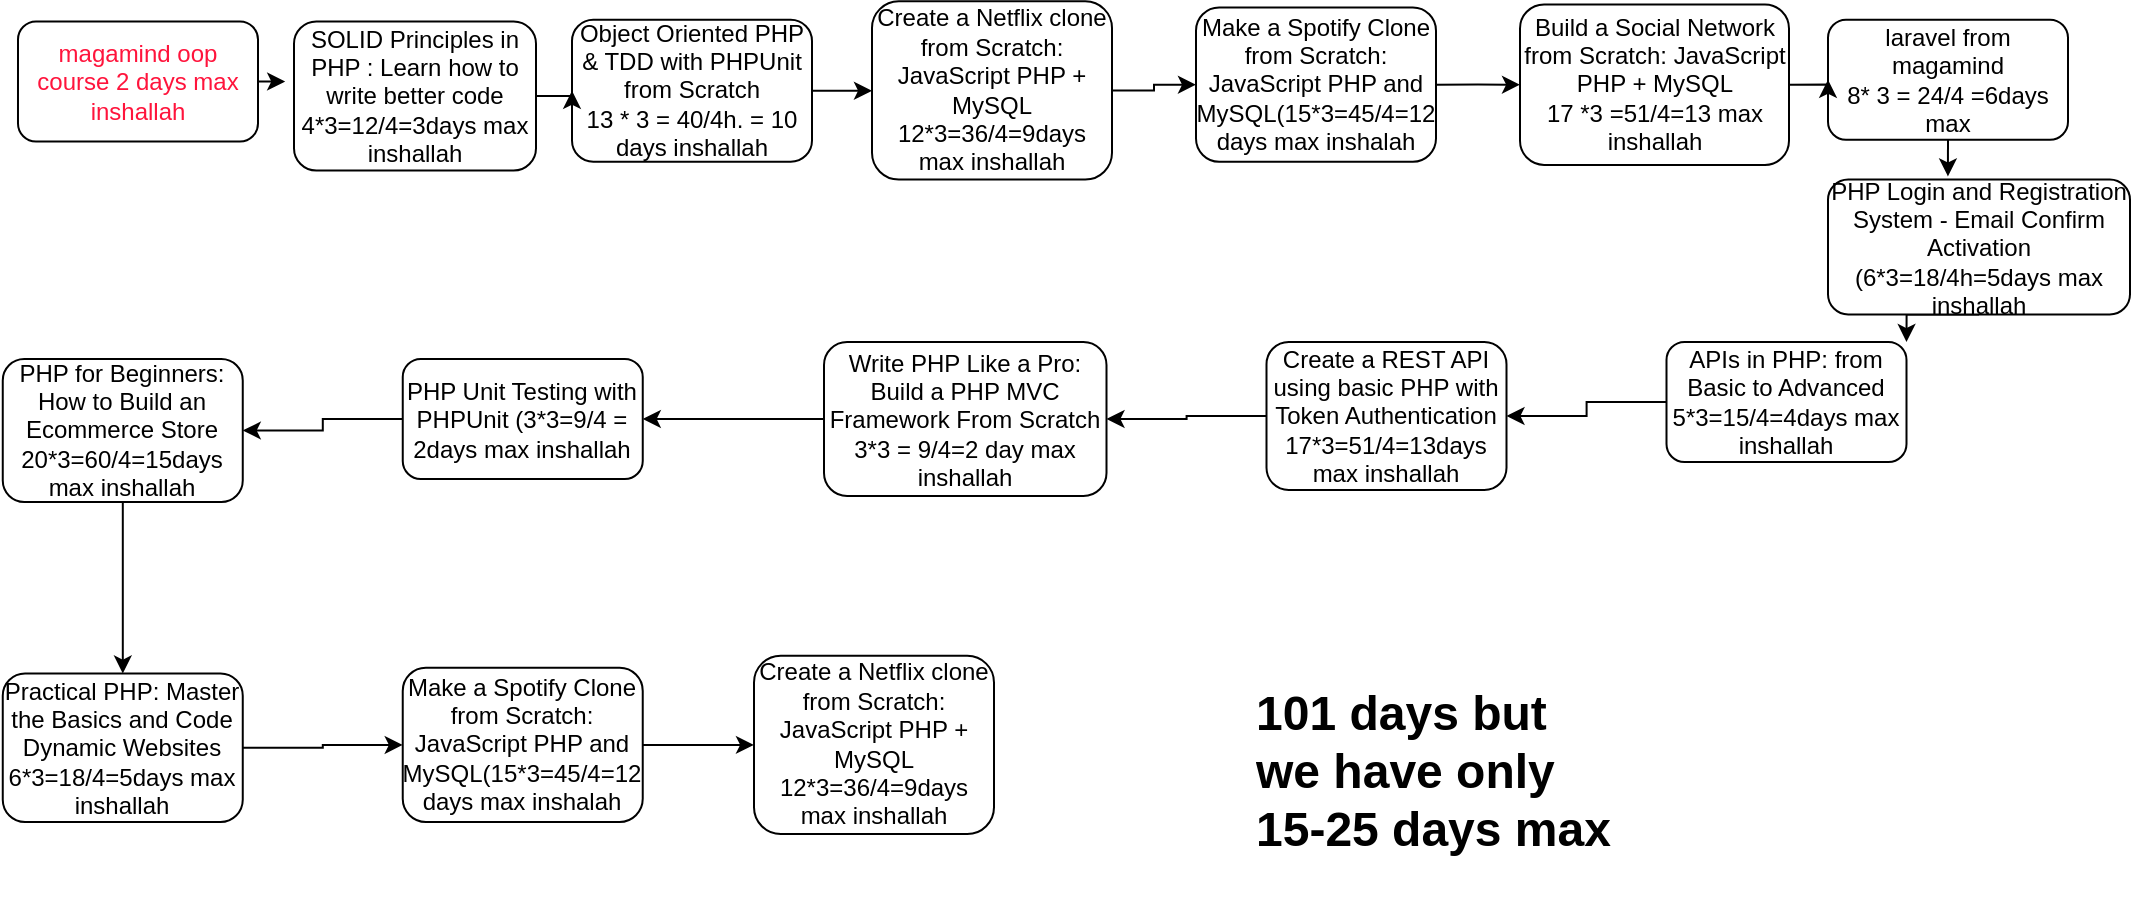 <mxfile version="21.6.8" type="github" pages="3">
  <diagram id="oBR-Y0KeGlTUts13VEQX" name="pure php(8/15- 15/9)">
    <mxGraphModel dx="1900" dy="542" grid="0" gridSize="10" guides="1" tooltips="1" connect="1" arrows="1" fold="1" page="1" pageScale="1" pageWidth="850" pageHeight="1100" math="0" shadow="0">
      <root>
        <mxCell id="0" />
        <mxCell id="1" parent="0" />
        <mxCell id="8INjT8c2r2kHLdmRfFzu-48" style="edgeStyle=orthogonalEdgeStyle;rounded=0;orthogonalLoop=1;jettySize=auto;html=1;exitX=1;exitY=0.5;exitDx=0;exitDy=0;entryX=0;entryY=0.5;entryDx=0;entryDy=0;" edge="1" parent="1" source="8INjT8c2r2kHLdmRfFzu-1" target="8INjT8c2r2kHLdmRfFzu-44">
          <mxGeometry relative="1" as="geometry" />
        </mxCell>
        <mxCell id="8INjT8c2r2kHLdmRfFzu-1" value="&lt;div&gt;Object Oriented PHP &amp;amp; TDD with PHPUnit from Scratch&lt;/div&gt;&lt;div&gt;13 * 3 = 40/4h. = 10 days inshallah&lt;/div&gt;" style="rounded=1;whiteSpace=wrap;html=1;" vertex="1" parent="1">
          <mxGeometry x="249" y="174.88" width="120" height="71" as="geometry" />
        </mxCell>
        <mxCell id="8INjT8c2r2kHLdmRfFzu-38" style="edgeStyle=orthogonalEdgeStyle;rounded=0;orthogonalLoop=1;jettySize=auto;html=1;exitX=1;exitY=0.5;exitDx=0;exitDy=0;entryX=-0.036;entryY=0.406;entryDx=0;entryDy=0;entryPerimeter=0;" edge="1" parent="1" source="8INjT8c2r2kHLdmRfFzu-4" target="8INjT8c2r2kHLdmRfFzu-32">
          <mxGeometry relative="1" as="geometry" />
        </mxCell>
        <mxCell id="8INjT8c2r2kHLdmRfFzu-4" value="&lt;font color=&quot;#ff143c&quot;&gt;magamind oop course 2 days max inshallah&lt;/font&gt;" style="whiteSpace=wrap;html=1;rounded=1;" vertex="1" parent="1">
          <mxGeometry x="-28" y="175.75" width="120" height="60" as="geometry" />
        </mxCell>
        <mxCell id="8INjT8c2r2kHLdmRfFzu-53" style="edgeStyle=orthogonalEdgeStyle;rounded=0;orthogonalLoop=1;jettySize=auto;html=1;exitX=0.5;exitY=1;exitDx=0;exitDy=0;entryX=0.397;entryY=-0.023;entryDx=0;entryDy=0;entryPerimeter=0;" edge="1" parent="1" source="8INjT8c2r2kHLdmRfFzu-8" target="8INjT8c2r2kHLdmRfFzu-12">
          <mxGeometry relative="1" as="geometry" />
        </mxCell>
        <mxCell id="8INjT8c2r2kHLdmRfFzu-8" value="laravel from magamind&lt;br&gt;8* 3 = 24/4 =6days max" style="whiteSpace=wrap;html=1;rounded=1;" vertex="1" parent="1">
          <mxGeometry x="877" y="174.88" width="120" height="60" as="geometry" />
        </mxCell>
        <mxCell id="8INjT8c2r2kHLdmRfFzu-54" style="edgeStyle=orthogonalEdgeStyle;rounded=0;orthogonalLoop=1;jettySize=auto;html=1;exitX=0.5;exitY=1;exitDx=0;exitDy=0;entryX=1;entryY=0;entryDx=0;entryDy=0;" edge="1" parent="1" source="8INjT8c2r2kHLdmRfFzu-12" target="8INjT8c2r2kHLdmRfFzu-18">
          <mxGeometry relative="1" as="geometry" />
        </mxCell>
        <mxCell id="8INjT8c2r2kHLdmRfFzu-12" value="&lt;div&gt;PHP Login and Registration System - Email Confirm Activation (6*3=18/4h=5days max&lt;/div&gt;&lt;div&gt;inshallah&lt;/div&gt;" style="whiteSpace=wrap;html=1;rounded=1;" vertex="1" parent="1">
          <mxGeometry x="877" y="254.75" width="151" height="67.5" as="geometry" />
        </mxCell>
        <mxCell id="8INjT8c2r2kHLdmRfFzu-52" style="edgeStyle=orthogonalEdgeStyle;rounded=0;orthogonalLoop=1;jettySize=auto;html=1;exitX=1;exitY=0.5;exitDx=0;exitDy=0;entryX=0;entryY=0.5;entryDx=0;entryDy=0;" edge="1" parent="1" source="8INjT8c2r2kHLdmRfFzu-16" target="8INjT8c2r2kHLdmRfFzu-8">
          <mxGeometry relative="1" as="geometry" />
        </mxCell>
        <mxCell id="8INjT8c2r2kHLdmRfFzu-16" value="&lt;div&gt;Build a Social Network from Scratch: JavaScript PHP + MySQL&lt;/div&gt;&lt;div&gt;17 *3 =51/4=13 max inshallah&lt;/div&gt;" style="whiteSpace=wrap;html=1;rounded=1;" vertex="1" parent="1">
          <mxGeometry x="723" y="167.19" width="134.5" height="80.25" as="geometry" />
        </mxCell>
        <mxCell id="8INjT8c2r2kHLdmRfFzu-21" value="" style="edgeStyle=orthogonalEdgeStyle;rounded=0;orthogonalLoop=1;jettySize=auto;html=1;" edge="1" parent="1" source="8INjT8c2r2kHLdmRfFzu-18" target="8INjT8c2r2kHLdmRfFzu-20">
          <mxGeometry relative="1" as="geometry" />
        </mxCell>
        <mxCell id="8INjT8c2r2kHLdmRfFzu-18" value="&lt;div&gt;APIs in PHP: from Basic to Advanced&lt;/div&gt;&lt;div&gt;5*3=15/4=4days max inshallah&lt;/div&gt;" style="whiteSpace=wrap;html=1;rounded=1;" vertex="1" parent="1">
          <mxGeometry x="796.25" y="336.005" width="120" height="60" as="geometry" />
        </mxCell>
        <mxCell id="8INjT8c2r2kHLdmRfFzu-23" value="" style="edgeStyle=orthogonalEdgeStyle;rounded=0;orthogonalLoop=1;jettySize=auto;html=1;" edge="1" parent="1" source="8INjT8c2r2kHLdmRfFzu-20" target="8INjT8c2r2kHLdmRfFzu-22">
          <mxGeometry relative="1" as="geometry" />
        </mxCell>
        <mxCell id="8INjT8c2r2kHLdmRfFzu-20" value="&lt;div&gt;Create a REST API using basic PHP with Token Authentication&lt;/div&gt;&lt;div&gt;17*3=51/4=13days max inshallah&lt;/div&gt;" style="whiteSpace=wrap;html=1;rounded=1;" vertex="1" parent="1">
          <mxGeometry x="596.25" y="336.01" width="120" height="74" as="geometry" />
        </mxCell>
        <mxCell id="8INjT8c2r2kHLdmRfFzu-25" value="" style="edgeStyle=orthogonalEdgeStyle;rounded=0;orthogonalLoop=1;jettySize=auto;html=1;" edge="1" parent="1" source="8INjT8c2r2kHLdmRfFzu-22" target="8INjT8c2r2kHLdmRfFzu-24">
          <mxGeometry relative="1" as="geometry" />
        </mxCell>
        <mxCell id="8INjT8c2r2kHLdmRfFzu-22" value="&lt;div&gt;Write PHP Like a Pro: Build a PHP MVC Framework From Scratch&lt;/div&gt;&lt;div&gt;3*3 = 9/4=2 day max inshallah&lt;/div&gt;" style="whiteSpace=wrap;html=1;rounded=1;" vertex="1" parent="1">
          <mxGeometry x="375" y="336.01" width="141.25" height="76.99" as="geometry" />
        </mxCell>
        <mxCell id="8INjT8c2r2kHLdmRfFzu-27" value="" style="edgeStyle=orthogonalEdgeStyle;rounded=0;orthogonalLoop=1;jettySize=auto;html=1;" edge="1" parent="1" source="8INjT8c2r2kHLdmRfFzu-24" target="8INjT8c2r2kHLdmRfFzu-26">
          <mxGeometry relative="1" as="geometry" />
        </mxCell>
        <mxCell id="8INjT8c2r2kHLdmRfFzu-24" value="PHP Unit Testing with PHPUnit (3*3=9/4 = 2days max inshallah" style="whiteSpace=wrap;html=1;rounded=1;" vertex="1" parent="1">
          <mxGeometry x="164.375" y="344.505" width="120" height="60" as="geometry" />
        </mxCell>
        <mxCell id="8INjT8c2r2kHLdmRfFzu-29" value="" style="edgeStyle=orthogonalEdgeStyle;rounded=0;orthogonalLoop=1;jettySize=auto;html=1;" edge="1" parent="1" source="8INjT8c2r2kHLdmRfFzu-26" target="8INjT8c2r2kHLdmRfFzu-28">
          <mxGeometry relative="1" as="geometry" />
        </mxCell>
        <mxCell id="8INjT8c2r2kHLdmRfFzu-26" value="&lt;div&gt;PHP for Beginners: How to Build an Ecommerce Store&lt;/div&gt;&lt;div&gt;20*3=60/4=15days max inshallah&lt;/div&gt;" style="whiteSpace=wrap;html=1;rounded=1;" vertex="1" parent="1">
          <mxGeometry x="-35.62" y="344.51" width="120" height="71.5" as="geometry" />
        </mxCell>
        <mxCell id="8INjT8c2r2kHLdmRfFzu-31" value="" style="edgeStyle=orthogonalEdgeStyle;rounded=0;orthogonalLoop=1;jettySize=auto;html=1;" edge="1" parent="1" source="8INjT8c2r2kHLdmRfFzu-28" target="8INjT8c2r2kHLdmRfFzu-30">
          <mxGeometry relative="1" as="geometry" />
        </mxCell>
        <mxCell id="8INjT8c2r2kHLdmRfFzu-28" value="Practical PHP: Master the Basics and Code Dynamic Websites&lt;br&gt;6*3=18/4=5days max inshallah" style="whiteSpace=wrap;html=1;rounded=1;" vertex="1" parent="1">
          <mxGeometry x="-35.62" y="501.76" width="120" height="74.24" as="geometry" />
        </mxCell>
        <mxCell id="8INjT8c2r2kHLdmRfFzu-42" value="" style="edgeStyle=orthogonalEdgeStyle;rounded=0;orthogonalLoop=1;jettySize=auto;html=1;" edge="1" parent="1" source="8INjT8c2r2kHLdmRfFzu-30" target="8INjT8c2r2kHLdmRfFzu-41">
          <mxGeometry relative="1" as="geometry" />
        </mxCell>
        <mxCell id="8INjT8c2r2kHLdmRfFzu-30" value="Make a Spotify Clone from Scratch: JavaScript PHP and MySQL(15*3=45/4=12 days max inshalah" style="whiteSpace=wrap;html=1;rounded=1;" vertex="1" parent="1">
          <mxGeometry x="164.37" y="498.88" width="120" height="77.12" as="geometry" />
        </mxCell>
        <mxCell id="8INjT8c2r2kHLdmRfFzu-39" style="edgeStyle=orthogonalEdgeStyle;rounded=0;orthogonalLoop=1;jettySize=auto;html=1;exitX=1;exitY=0.5;exitDx=0;exitDy=0;entryX=0;entryY=0.5;entryDx=0;entryDy=0;" edge="1" parent="1" source="8INjT8c2r2kHLdmRfFzu-32" target="8INjT8c2r2kHLdmRfFzu-1">
          <mxGeometry relative="1" as="geometry" />
        </mxCell>
        <mxCell id="8INjT8c2r2kHLdmRfFzu-32" value="&lt;div&gt;SOLID Principles in PHP : Learn how to write better code&lt;/div&gt;&lt;div&gt;4*3=12/4=3days max inshallah&lt;/div&gt;" style="whiteSpace=wrap;html=1;rounded=1;" vertex="1" parent="1">
          <mxGeometry x="110" y="175.75" width="121" height="74.56" as="geometry" />
        </mxCell>
        <mxCell id="8INjT8c2r2kHLdmRfFzu-41" value="&lt;div&gt;Create a Netflix clone from Scratch: JavaScript PHP + MySQL&lt;/div&gt;&lt;div&gt;12*3=36/4=9days max inshallah&lt;/div&gt;" style="whiteSpace=wrap;html=1;rounded=1;" vertex="1" parent="1">
          <mxGeometry x="340" y="492.88" width="120" height="89.12" as="geometry" />
        </mxCell>
        <mxCell id="8INjT8c2r2kHLdmRfFzu-43" value="&lt;h1&gt;101 days but we have only 15-25 days max&lt;/h1&gt;&lt;p&gt;&lt;br&gt;&lt;/p&gt;" style="text;html=1;strokeColor=none;fillColor=none;spacing=5;spacingTop=-20;whiteSpace=wrap;overflow=hidden;rounded=0;" vertex="1" parent="1">
          <mxGeometry x="586" y="501.76" width="190" height="120" as="geometry" />
        </mxCell>
        <mxCell id="8INjT8c2r2kHLdmRfFzu-49" style="edgeStyle=orthogonalEdgeStyle;rounded=0;orthogonalLoop=1;jettySize=auto;html=1;exitX=1;exitY=0.5;exitDx=0;exitDy=0;" edge="1" parent="1" source="8INjT8c2r2kHLdmRfFzu-44" target="8INjT8c2r2kHLdmRfFzu-46">
          <mxGeometry relative="1" as="geometry" />
        </mxCell>
        <mxCell id="8INjT8c2r2kHLdmRfFzu-44" value="&lt;div&gt;Create a Netflix clone from Scratch: JavaScript PHP + MySQL&lt;/div&gt;&lt;div&gt;12*3=36/4=9days max inshallah&lt;/div&gt;" style="whiteSpace=wrap;html=1;rounded=1;" vertex="1" parent="1">
          <mxGeometry x="399" y="165.63" width="120" height="89.12" as="geometry" />
        </mxCell>
        <mxCell id="8INjT8c2r2kHLdmRfFzu-50" style="edgeStyle=orthogonalEdgeStyle;rounded=0;orthogonalLoop=1;jettySize=auto;html=1;exitX=1;exitY=0.5;exitDx=0;exitDy=0;" edge="1" parent="1" source="8INjT8c2r2kHLdmRfFzu-46" target="8INjT8c2r2kHLdmRfFzu-16">
          <mxGeometry relative="1" as="geometry" />
        </mxCell>
        <mxCell id="8INjT8c2r2kHLdmRfFzu-46" value="Make a Spotify Clone from Scratch: JavaScript PHP and MySQL(15*3=45/4=12 days max inshalah" style="whiteSpace=wrap;html=1;rounded=1;" vertex="1" parent="1">
          <mxGeometry x="561" y="168.76" width="120" height="77.12" as="geometry" />
        </mxCell>
      </root>
    </mxGraphModel>
  </diagram>
  <diagram name="wordpress theme &amp; plugin" id="W7DGg9wzsNFLmij3meUM">
    <mxGraphModel dx="1900" dy="542" grid="1" gridSize="10" guides="1" tooltips="1" connect="1" arrows="1" fold="1" page="1" pageScale="1" pageWidth="850" pageHeight="1100" math="0" shadow="0">
      <root>
        <mxCell id="0" />
        <mxCell id="1" parent="0" />
        <mxCell id="TIEwiwrLoAiNmqQrnOes-8" value="" style="edgeStyle=orthogonalEdgeStyle;rounded=0;orthogonalLoop=1;jettySize=auto;html=1;" parent="1" source="TIEwiwrLoAiNmqQrnOes-1" target="TIEwiwrLoAiNmqQrnOes-7" edge="1">
          <mxGeometry relative="1" as="geometry" />
        </mxCell>
        <mxCell id="TIEwiwrLoAiNmqQrnOes-1" value="1. wp theme &amp;amp; plugin dev(8/11 - 8/25) inshallah" style="rounded=1;whiteSpace=wrap;html=1;" parent="1" vertex="1">
          <mxGeometry x="365" y="80" width="120" height="60" as="geometry" />
        </mxCell>
        <mxCell id="TIEwiwrLoAiNmqQrnOes-2" value="" style="endArrow=classic;html=1;rounded=0;" parent="1" edge="1">
          <mxGeometry width="50" height="50" relative="1" as="geometry">
            <mxPoint x="425" y="150" as="sourcePoint" />
            <mxPoint x="430" y="190" as="targetPoint" />
          </mxGeometry>
        </mxCell>
        <mxCell id="TIEwiwrLoAiNmqQrnOes-15" value="" style="edgeStyle=orthogonalEdgeStyle;rounded=0;orthogonalLoop=1;jettySize=auto;html=1;" parent="1" source="TIEwiwrLoAiNmqQrnOes-4" target="TIEwiwrLoAiNmqQrnOes-14" edge="1">
          <mxGeometry relative="1" as="geometry" />
        </mxCell>
        <mxCell id="TIEwiwrLoAiNmqQrnOes-4" value="2. OOP magaminds (2 days max) inshallah" style="rounded=1;whiteSpace=wrap;html=1;" parent="1" vertex="1">
          <mxGeometry x="365" y="190" width="120" height="60" as="geometry" />
        </mxCell>
        <mxCell id="TIEwiwrLoAiNmqQrnOes-7" value="optional google slide (2h. course)" style="whiteSpace=wrap;html=1;rounded=1;" parent="1" vertex="1">
          <mxGeometry x="565" y="80" width="120" height="60" as="geometry" />
        </mxCell>
        <mxCell id="TIEwiwrLoAiNmqQrnOes-19" value="" style="edgeStyle=orthogonalEdgeStyle;rounded=0;orthogonalLoop=1;jettySize=auto;html=1;" parent="1" source="TIEwiwrLoAiNmqQrnOes-14" target="TIEwiwrLoAiNmqQrnOes-18" edge="1">
          <mxGeometry relative="1" as="geometry" />
        </mxCell>
        <mxCell id="TIEwiwrLoAiNmqQrnOes-14" value="elementor page builder with hasin ( 10 days max) inshallah" style="whiteSpace=wrap;html=1;rounded=1;" parent="1" vertex="1">
          <mxGeometry x="365" y="330" width="120" height="60" as="geometry" />
        </mxCell>
        <mxCell id="TIEwiwrLoAiNmqQrnOes-21" value="" style="edgeStyle=orthogonalEdgeStyle;rounded=0;orthogonalLoop=1;jettySize=auto;html=1;" parent="1" source="TIEwiwrLoAiNmqQrnOes-18" target="TIEwiwrLoAiNmqQrnOes-20" edge="1">
          <mxGeometry relative="1" as="geometry" />
        </mxCell>
        <mxCell id="TIEwiwrLoAiNmqQrnOes-18" value="react js with stefen gridner ( 25 days max)" style="whiteSpace=wrap;html=1;rounded=1;" parent="1" vertex="1">
          <mxGeometry x="565" y="330" width="120" height="60" as="geometry" />
        </mxCell>
        <mxCell id="TIEwiwrLoAiNmqQrnOes-23" value="" style="edgeStyle=orthogonalEdgeStyle;rounded=0;orthogonalLoop=1;jettySize=auto;html=1;" parent="1" source="TIEwiwrLoAiNmqQrnOes-20" target="TIEwiwrLoAiNmqQrnOes-22" edge="1">
          <mxGeometry relative="1" as="geometry" />
        </mxCell>
        <mxCell id="TIEwiwrLoAiNmqQrnOes-20" value="html &amp;amp; css with jonas 10 days" style="whiteSpace=wrap;html=1;rounded=1;" parent="1" vertex="1">
          <mxGeometry x="765" y="330" width="120" height="60" as="geometry" />
        </mxCell>
        <mxCell id="TIEwiwrLoAiNmqQrnOes-25" value="" style="edgeStyle=orthogonalEdgeStyle;rounded=0;orthogonalLoop=1;jettySize=auto;html=1;" parent="1" source="TIEwiwrLoAiNmqQrnOes-22" target="TIEwiwrLoAiNmqQrnOes-24" edge="1">
          <mxGeometry relative="1" as="geometry" />
        </mxCell>
        <mxCell id="TIEwiwrLoAiNmqQrnOes-30" value="" style="edgeStyle=orthogonalEdgeStyle;rounded=0;orthogonalLoop=1;jettySize=auto;html=1;" parent="1" source="TIEwiwrLoAiNmqQrnOes-22" target="TIEwiwrLoAiNmqQrnOes-29" edge="1">
          <mxGeometry relative="1" as="geometry" />
        </mxCell>
        <mxCell id="TIEwiwrLoAiNmqQrnOes-22" value="jonas advance html css or max ( 15 days max)" style="whiteSpace=wrap;html=1;rounded=1;" parent="1" vertex="1">
          <mxGeometry x="765" y="470" width="120" height="60" as="geometry" />
        </mxCell>
        <mxCell id="TIEwiwrLoAiNmqQrnOes-28" value="" style="edgeStyle=orthogonalEdgeStyle;rounded=0;orthogonalLoop=1;jettySize=auto;html=1;" parent="1" source="TIEwiwrLoAiNmqQrnOes-24" target="TIEwiwrLoAiNmqQrnOes-27" edge="1">
          <mxGeometry relative="1" as="geometry" />
        </mxCell>
        <mxCell id="TIEwiwrLoAiNmqQrnOes-24" value="applied for job" style="whiteSpace=wrap;html=1;rounded=1;" parent="1" vertex="1">
          <mxGeometry x="565" y="470" width="120" height="60" as="geometry" />
        </mxCell>
        <mxCell id="TIEwiwrLoAiNmqQrnOes-37" value="" style="edgeStyle=orthogonalEdgeStyle;rounded=0;orthogonalLoop=1;jettySize=auto;html=1;" parent="1" source="TIEwiwrLoAiNmqQrnOes-27" target="TIEwiwrLoAiNmqQrnOes-36" edge="1">
          <mxGeometry relative="1" as="geometry" />
        </mxCell>
        <mxCell id="TIEwiwrLoAiNmqQrnOes-27" value="git &amp;amp; github&lt;br&gt;( 15 days max)&amp;nbsp;&lt;br&gt;inshallah" style="whiteSpace=wrap;html=1;rounded=1;" parent="1" vertex="1">
          <mxGeometry x="365" y="470" width="120" height="60" as="geometry" />
        </mxCell>
        <mxCell id="TIEwiwrLoAiNmqQrnOes-29" value="tailwind css ( 10 days max)&lt;br&gt;" style="whiteSpace=wrap;html=1;rounded=1;" parent="1" vertex="1">
          <mxGeometry x="965" y="470" width="120" height="60" as="geometry" />
        </mxCell>
        <mxCell id="TIEwiwrLoAiNmqQrnOes-34" value="react project form jonas and smilga" style="whiteSpace=wrap;html=1;rounded=1;" parent="1" vertex="1">
          <mxGeometry x="565" y="190" width="120" height="60" as="geometry" />
        </mxCell>
        <mxCell id="TIEwiwrLoAiNmqQrnOes-50" value="" style="edgeStyle=orthogonalEdgeStyle;rounded=0;orthogonalLoop=1;jettySize=auto;html=1;" parent="1" source="TIEwiwrLoAiNmqQrnOes-36" target="TIEwiwrLoAiNmqQrnOes-49" edge="1">
          <mxGeometry relative="1" as="geometry" />
        </mxCell>
        <mxCell id="TIEwiwrLoAiNmqQrnOes-36" value="database ( Imtiaz) 10 days max inshallah" style="whiteSpace=wrap;html=1;rounded=1;" parent="1" vertex="1">
          <mxGeometry x="165" y="470" width="120" height="60" as="geometry" />
        </mxCell>
        <mxCell id="TIEwiwrLoAiNmqQrnOes-40" value="try to create a theme &amp;amp; plugin that are accepted by wordpress.org or themeforest" style="whiteSpace=wrap;html=1;rounded=1;" parent="1" vertex="1">
          <mxGeometry x="165" y="310" width="120" height="80" as="geometry" />
        </mxCell>
        <mxCell id="TIEwiwrLoAiNmqQrnOes-44" value="" style="endArrow=classic;startArrow=classic;html=1;rounded=0;entryX=0;entryY=0.5;entryDx=0;entryDy=0;" parent="1" target="TIEwiwrLoAiNmqQrnOes-14" edge="1">
          <mxGeometry width="50" height="50" relative="1" as="geometry">
            <mxPoint x="285" y="360" as="sourcePoint" />
            <mxPoint x="335" y="310" as="targetPoint" />
          </mxGeometry>
        </mxCell>
        <mxCell id="TIEwiwrLoAiNmqQrnOes-45" value="" style="endArrow=classic;startArrow=classic;html=1;rounded=0;entryX=0.5;entryY=1;entryDx=0;entryDy=0;exitX=0.5;exitY=0;exitDx=0;exitDy=0;" parent="1" source="TIEwiwrLoAiNmqQrnOes-18" target="TIEwiwrLoAiNmqQrnOes-34" edge="1">
          <mxGeometry width="50" height="50" relative="1" as="geometry">
            <mxPoint x="580" y="260" as="sourcePoint" />
            <mxPoint x="660" y="260" as="targetPoint" />
          </mxGeometry>
        </mxCell>
        <mxCell id="TIEwiwrLoAiNmqQrnOes-46" value="" style="endArrow=classic;startArrow=classic;html=1;rounded=0;entryX=0;entryY=0.5;entryDx=0;entryDy=0;" parent="1" edge="1">
          <mxGeometry width="50" height="50" relative="1" as="geometry">
            <mxPoint x="520" y="360" as="sourcePoint" />
            <mxPoint x="590" y="469" as="targetPoint" />
          </mxGeometry>
        </mxCell>
        <mxCell id="TIEwiwrLoAiNmqQrnOes-48" value="" style="endArrow=classic;startArrow=classic;html=1;rounded=0;entryX=0;entryY=0.75;entryDx=0;entryDy=0;exitX=0.5;exitY=0;exitDx=0;exitDy=0;" parent="1" target="TIEwiwrLoAiNmqQrnOes-7" edge="1">
          <mxGeometry width="50" height="50" relative="1" as="geometry">
            <mxPoint x="485" y="220" as="sourcePoint" />
            <mxPoint x="485" y="140" as="targetPoint" />
          </mxGeometry>
        </mxCell>
        <mxCell id="TIEwiwrLoAiNmqQrnOes-52" value="" style="edgeStyle=orthogonalEdgeStyle;rounded=0;orthogonalLoop=1;jettySize=auto;html=1;" parent="1" source="TIEwiwrLoAiNmqQrnOes-49" target="TIEwiwrLoAiNmqQrnOes-51" edge="1">
          <mxGeometry relative="1" as="geometry" />
        </mxCell>
        <mxCell id="TIEwiwrLoAiNmqQrnOes-49" value="&lt;div&gt;&lt;span style=&quot;background-color: initial;&quot;&gt;Hussein Nasser ( database engineering) 25 days max inshallah&lt;/span&gt;&lt;br&gt;&lt;/div&gt;" style="whiteSpace=wrap;html=1;rounded=1;" parent="1" vertex="1">
          <mxGeometry x="165" y="610" width="120" height="80" as="geometry" />
        </mxCell>
        <mxCell id="TIEwiwrLoAiNmqQrnOes-54" value="" style="edgeStyle=orthogonalEdgeStyle;rounded=0;orthogonalLoop=1;jettySize=auto;html=1;" parent="1" source="TIEwiwrLoAiNmqQrnOes-51" target="TIEwiwrLoAiNmqQrnOes-53" edge="1">
          <mxGeometry relative="1" as="geometry" />
        </mxCell>
        <mxCell id="TIEwiwrLoAiNmqQrnOes-51" value="fundamental of network engineering ( 15 days max) inshalalh" style="whiteSpace=wrap;html=1;rounded=1;" parent="1" vertex="1">
          <mxGeometry x="365" y="610" width="120" height="60" as="geometry" />
        </mxCell>
        <mxCell id="TIEwiwrLoAiNmqQrnOes-56" value="" style="edgeStyle=orthogonalEdgeStyle;rounded=0;orthogonalLoop=1;jettySize=auto;html=1;" parent="1" source="TIEwiwrLoAiNmqQrnOes-53" target="TIEwiwrLoAiNmqQrnOes-55" edge="1">
          <mxGeometry relative="1" as="geometry" />
        </mxCell>
        <mxCell id="TIEwiwrLoAiNmqQrnOes-53" value="fundamental of backend engineering ( 15 days max ) inshallah" style="whiteSpace=wrap;html=1;rounded=1;" parent="1" vertex="1">
          <mxGeometry x="565" y="610" width="120" height="60" as="geometry" />
        </mxCell>
        <mxCell id="TIEwiwrLoAiNmqQrnOes-58" value="" style="edgeStyle=orthogonalEdgeStyle;rounded=0;orthogonalLoop=1;jettySize=auto;html=1;" parent="1" source="TIEwiwrLoAiNmqQrnOes-55" target="TIEwiwrLoAiNmqQrnOes-57" edge="1">
          <mxGeometry relative="1" as="geometry" />
        </mxCell>
        <mxCell id="TIEwiwrLoAiNmqQrnOes-55" value="discovering backend bottleneck (10 days max ) inshallah" style="whiteSpace=wrap;html=1;rounded=1;" parent="1" vertex="1">
          <mxGeometry x="765" y="610" width="120" height="60" as="geometry" />
        </mxCell>
        <mxCell id="TIEwiwrLoAiNmqQrnOes-60" value="" style="edgeStyle=orthogonalEdgeStyle;rounded=0;orthogonalLoop=1;jettySize=auto;html=1;" parent="1" source="TIEwiwrLoAiNmqQrnOes-57" target="TIEwiwrLoAiNmqQrnOes-59" edge="1">
          <mxGeometry relative="1" as="geometry" />
        </mxCell>
        <mxCell id="TIEwiwrLoAiNmqQrnOes-57" value="vue js ( 42 hours course) 20 days max ) inshallah" style="whiteSpace=wrap;html=1;rounded=1;" parent="1" vertex="1">
          <mxGeometry x="965" y="610" width="120" height="60" as="geometry" />
        </mxCell>
        <mxCell id="TIEwiwrLoAiNmqQrnOes-62" value="" style="edgeStyle=orthogonalEdgeStyle;rounded=0;orthogonalLoop=1;jettySize=auto;html=1;" parent="1" source="TIEwiwrLoAiNmqQrnOes-59" target="TIEwiwrLoAiNmqQrnOes-61" edge="1">
          <mxGeometry relative="1" as="geometry" />
        </mxCell>
        <mxCell id="TIEwiwrLoAiNmqQrnOes-59" value="laravel with magaminds ( 10 days max) inshallah" style="whiteSpace=wrap;html=1;rounded=1;" parent="1" vertex="1">
          <mxGeometry x="965" y="750" width="120" height="60" as="geometry" />
        </mxCell>
        <mxCell id="TIEwiwrLoAiNmqQrnOes-64" value="" style="edgeStyle=orthogonalEdgeStyle;rounded=0;orthogonalLoop=1;jettySize=auto;html=1;" parent="1" source="TIEwiwrLoAiNmqQrnOes-61" target="TIEwiwrLoAiNmqQrnOes-63" edge="1">
          <mxGeometry relative="1" as="geometry" />
        </mxCell>
        <mxCell id="TIEwiwrLoAiNmqQrnOes-74" value="" style="edgeStyle=orthogonalEdgeStyle;rounded=0;orthogonalLoop=1;jettySize=auto;html=1;" parent="1" source="TIEwiwrLoAiNmqQrnOes-61" target="TIEwiwrLoAiNmqQrnOes-73" edge="1">
          <mxGeometry relative="1" as="geometry" />
        </mxCell>
        <mxCell id="TIEwiwrLoAiNmqQrnOes-61" value="laravel 10 - Build Multi Vendor ( 125/2 = 63 max) inshallah" style="whiteSpace=wrap;html=1;rounded=1;" parent="1" vertex="1">
          <mxGeometry x="765" y="750" width="120" height="60" as="geometry" />
        </mxCell>
        <mxCell id="TIEwiwrLoAiNmqQrnOes-66" value="" style="edgeStyle=orthogonalEdgeStyle;rounded=0;orthogonalLoop=1;jettySize=auto;html=1;" parent="1" source="TIEwiwrLoAiNmqQrnOes-63" target="TIEwiwrLoAiNmqQrnOes-65" edge="1">
          <mxGeometry relative="1" as="geometry" />
        </mxCell>
        <mxCell id="TIEwiwrLoAiNmqQrnOes-63" value="fullstack laravel 10 ( 15 days max)&amp;nbsp;" style="whiteSpace=wrap;html=1;rounded=1;" parent="1" vertex="1">
          <mxGeometry x="565" y="750" width="120" height="60" as="geometry" />
        </mxCell>
        <mxCell id="TIEwiwrLoAiNmqQrnOes-68" value="" style="edgeStyle=orthogonalEdgeStyle;rounded=0;orthogonalLoop=1;jettySize=auto;html=1;" parent="1" source="TIEwiwrLoAiNmqQrnOes-65" target="TIEwiwrLoAiNmqQrnOes-67" edge="1">
          <mxGeometry relative="1" as="geometry" />
        </mxCell>
        <mxCell id="TIEwiwrLoAiNmqQrnOes-65" value="php with laravel - create a resturant (5 days max) inshalalh" style="whiteSpace=wrap;html=1;rounded=1;" parent="1" vertex="1">
          <mxGeometry x="365" y="750" width="120" height="60" as="geometry" />
        </mxCell>
        <mxCell id="TIEwiwrLoAiNmqQrnOes-70" value="" style="edgeStyle=orthogonalEdgeStyle;rounded=0;orthogonalLoop=1;jettySize=auto;html=1;" parent="1" source="TIEwiwrLoAiNmqQrnOes-67" target="TIEwiwrLoAiNmqQrnOes-69" edge="1">
          <mxGeometry relative="1" as="geometry" />
        </mxCell>
        <mxCell id="TIEwiwrLoAiNmqQrnOes-67" value="Laravel 9 - Build Complete Inventory Management System A-Z ( 15 days max) inshalalh" style="whiteSpace=wrap;html=1;rounded=1;" parent="1" vertex="1">
          <mxGeometry x="165" y="750" width="120" height="80" as="geometry" />
        </mxCell>
        <mxCell id="TIEwiwrLoAiNmqQrnOes-72" value="" style="edgeStyle=orthogonalEdgeStyle;rounded=0;orthogonalLoop=1;jettySize=auto;html=1;" parent="1" source="TIEwiwrLoAiNmqQrnOes-69" target="TIEwiwrLoAiNmqQrnOes-71" edge="1">
          <mxGeometry relative="1" as="geometry" />
        </mxCell>
        <mxCell id="TIEwiwrLoAiNmqQrnOes-69" value="Laravel &amp;amp; Realtime: Build Several Realtime Apps with Laravel ( 2 days max)&amp;nbsp;" style="whiteSpace=wrap;html=1;rounded=1;" parent="1" vertex="1">
          <mxGeometry x="165" y="920" width="120" height="80" as="geometry" />
        </mxCell>
        <mxCell id="TIEwiwrLoAiNmqQrnOes-78" value="" style="edgeStyle=orthogonalEdgeStyle;rounded=0;orthogonalLoop=1;jettySize=auto;html=1;" parent="1" source="TIEwiwrLoAiNmqQrnOes-71" target="TIEwiwrLoAiNmqQrnOes-77" edge="1">
          <mxGeometry relative="1" as="geometry" />
        </mxCell>
        <mxCell id="TIEwiwrLoAiNmqQrnOes-71" value="&lt;div&gt;Laravel 8 - Advance Course Build School Management System&lt;/div&gt;&lt;div&gt;( 40 days max ) inshalalh&amp;nbsp;&lt;/div&gt;" style="whiteSpace=wrap;html=1;rounded=1;" parent="1" vertex="1">
          <mxGeometry x="365" y="930" width="120" height="90" as="geometry" />
        </mxCell>
        <mxCell id="TIEwiwrLoAiNmqQrnOes-76" value="" style="edgeStyle=orthogonalEdgeStyle;rounded=0;orthogonalLoop=1;jettySize=auto;html=1;" parent="1" source="TIEwiwrLoAiNmqQrnOes-73" target="TIEwiwrLoAiNmqQrnOes-75" edge="1">
          <mxGeometry relative="1" as="geometry" />
        </mxCell>
        <mxCell id="TIEwiwrLoAiNmqQrnOes-73" value="if i don&#39;t understand this than I follow this course (&amp;nbsp;Master Laravel, Vue 3 &amp;amp; Inertia Full Stack 2023&lt;br&gt;15 days max ) inshallah&amp;nbsp;" style="whiteSpace=wrap;html=1;rounded=1;" parent="1" vertex="1">
          <mxGeometry x="680" y="890" width="205" height="80" as="geometry" />
        </mxCell>
        <mxCell id="TIEwiwrLoAiNmqQrnOes-75" value="than optional (Master Laravel 10 for Beginners &amp;amp; Intermediate 2023 ( 20 days max ) inshallah" style="whiteSpace=wrap;html=1;rounded=1;" parent="1" vertex="1">
          <mxGeometry x="1007.5" y="900" width="120" height="110" as="geometry" />
        </mxCell>
        <mxCell id="TIEwiwrLoAiNmqQrnOes-80" value="" style="edgeStyle=orthogonalEdgeStyle;rounded=0;orthogonalLoop=1;jettySize=auto;html=1;" parent="1" source="TIEwiwrLoAiNmqQrnOes-77" target="TIEwiwrLoAiNmqQrnOes-79" edge="1">
          <mxGeometry relative="1" as="geometry" />
        </mxCell>
        <mxCell id="TIEwiwrLoAiNmqQrnOes-77" value="&lt;div&gt;React Js With Laravel Build Complete PWA Ecommerce Project&lt;/div&gt;&lt;div&gt;40 days max inshalalh&lt;/div&gt;" style="whiteSpace=wrap;html=1;rounded=1;" parent="1" vertex="1">
          <mxGeometry x="565" y="945" width="120" height="75" as="geometry" />
        </mxCell>
        <mxCell id="TIEwiwrLoAiNmqQrnOes-82" value="" style="edgeStyle=orthogonalEdgeStyle;rounded=0;orthogonalLoop=1;jettySize=auto;html=1;" parent="1" source="TIEwiwrLoAiNmqQrnOes-79" target="TIEwiwrLoAiNmqQrnOes-81" edge="1">
          <mxGeometry relative="1" as="geometry" />
        </mxCell>
        <mxCell id="TIEwiwrLoAiNmqQrnOes-86" value="" style="edgeStyle=orthogonalEdgeStyle;rounded=0;orthogonalLoop=1;jettySize=auto;html=1;" parent="1" source="TIEwiwrLoAiNmqQrnOes-79" target="TIEwiwrLoAiNmqQrnOes-85" edge="1">
          <mxGeometry relative="1" as="geometry" />
        </mxCell>
        <mxCell id="TIEwiwrLoAiNmqQrnOes-92" value="" style="edgeStyle=orthogonalEdgeStyle;rounded=0;orthogonalLoop=1;jettySize=auto;html=1;" parent="1" source="TIEwiwrLoAiNmqQrnOes-79" target="TIEwiwrLoAiNmqQrnOes-91" edge="1">
          <mxGeometry relative="1" as="geometry" />
        </mxCell>
        <mxCell id="TIEwiwrLoAiNmqQrnOes-79" value="Advanced Laravel and Vuejs - Build a Youtube clone ( 3days max ) inshalalh&lt;span style=&quot;white-space: pre;&quot;&gt;&#x9;&lt;/span&gt;" style="whiteSpace=wrap;html=1;rounded=1;" parent="1" vertex="1">
          <mxGeometry x="565" y="1107.5" width="120" height="72.5" as="geometry" />
        </mxCell>
        <mxCell id="TIEwiwrLoAiNmqQrnOes-90" value="" style="edgeStyle=orthogonalEdgeStyle;rounded=0;orthogonalLoop=1;jettySize=auto;html=1;" parent="1" source="TIEwiwrLoAiNmqQrnOes-81" target="TIEwiwrLoAiNmqQrnOes-89" edge="1">
          <mxGeometry relative="1" as="geometry" />
        </mxCell>
        <mxCell id="TIEwiwrLoAiNmqQrnOes-81" value="Start with TALL: Use Tailwind, Alpine, Laravel &amp;amp; Livewire ( 2 days max) inshallah" style="whiteSpace=wrap;html=1;rounded=1;" parent="1" vertex="1">
          <mxGeometry x="765" y="1107.5" width="120" height="112.5" as="geometry" />
        </mxCell>
        <mxCell id="TIEwiwrLoAiNmqQrnOes-88" value="" style="edgeStyle=orthogonalEdgeStyle;rounded=0;orthogonalLoop=1;jettySize=auto;html=1;" parent="1" source="TIEwiwrLoAiNmqQrnOes-85" target="TIEwiwrLoAiNmqQrnOes-87" edge="1">
          <mxGeometry relative="1" as="geometry" />
        </mxCell>
        <mxCell id="TIEwiwrLoAiNmqQrnOes-85" value="Symfony 6 Framework Hands-On 2023 ( 10 day max ) inshallah" style="whiteSpace=wrap;html=1;rounded=1;" parent="1" vertex="1">
          <mxGeometry x="565" y="1266.25" width="120" height="60" as="geometry" />
        </mxCell>
        <mxCell id="TIEwiwrLoAiNmqQrnOes-100" value="" style="edgeStyle=orthogonalEdgeStyle;rounded=0;orthogonalLoop=1;jettySize=auto;html=1;" parent="1" source="TIEwiwrLoAiNmqQrnOes-87" target="TIEwiwrLoAiNmqQrnOes-99" edge="1">
          <mxGeometry relative="1" as="geometry" />
        </mxCell>
        <mxCell id="TIEwiwrLoAiNmqQrnOes-87" value="Symfony API Platform with React Full Stack Masterclass( 20 days max ) inshallah" style="whiteSpace=wrap;html=1;rounded=1;" parent="1" vertex="1">
          <mxGeometry x="765" y="1266.25" width="120" height="60" as="geometry" />
        </mxCell>
        <mxCell id="TIEwiwrLoAiNmqQrnOes-89" value="Use Laravel to Consume APIs and Services Over HTTP ( 3 days max ) inshallah" style="whiteSpace=wrap;html=1;rounded=1;" parent="1" vertex="1">
          <mxGeometry x="965" y="1133.75" width="120" height="76.25" as="geometry" />
        </mxCell>
        <mxCell id="TIEwiwrLoAiNmqQrnOes-94" value="" style="edgeStyle=orthogonalEdgeStyle;rounded=0;orthogonalLoop=1;jettySize=auto;html=1;" parent="1" source="TIEwiwrLoAiNmqQrnOes-91" target="TIEwiwrLoAiNmqQrnOes-93" edge="1">
          <mxGeometry relative="1" as="geometry" />
        </mxCell>
        <mxCell id="TIEwiwrLoAiNmqQrnOes-91" value="&lt;div&gt;React Js A-Z With Laravel - For Beginner to Advanced Level&lt;/div&gt;&lt;div&gt;(25 days max ) inshalalh&lt;/div&gt;" style="whiteSpace=wrap;html=1;rounded=1;" parent="1" vertex="1">
          <mxGeometry x="340" y="1113.75" width="145" height="66.25" as="geometry" />
        </mxCell>
        <mxCell id="TIEwiwrLoAiNmqQrnOes-96" value="" style="edgeStyle=orthogonalEdgeStyle;rounded=0;orthogonalLoop=1;jettySize=auto;html=1;" parent="1" source="TIEwiwrLoAiNmqQrnOes-93" target="TIEwiwrLoAiNmqQrnOes-95" edge="1">
          <mxGeometry relative="1" as="geometry" />
        </mxCell>
        <mxCell id="TIEwiwrLoAiNmqQrnOes-93" value="&lt;div&gt;RESTful API with Laravel: Build a Real API with Laravel&lt;/div&gt;&lt;div&gt;(10 days max)&amp;nbsp;&lt;/div&gt;" style="whiteSpace=wrap;html=1;rounded=1;" parent="1" vertex="1">
          <mxGeometry x="127.5" y="1116.875" width="120" height="60" as="geometry" />
        </mxCell>
        <mxCell id="TIEwiwrLoAiNmqQrnOes-98" value="" style="edgeStyle=orthogonalEdgeStyle;rounded=0;orthogonalLoop=1;jettySize=auto;html=1;" parent="1" source="TIEwiwrLoAiNmqQrnOes-95" target="TIEwiwrLoAiNmqQrnOes-97" edge="1">
          <mxGeometry relative="1" as="geometry" />
        </mxCell>
        <mxCell id="TIEwiwrLoAiNmqQrnOes-95" value="&lt;div&gt;Facebook Clone with Laravel, TDD, Vue &amp;amp; Tailwind CSS&lt;/div&gt;&lt;div&gt;( 4 days max ) inshallah&lt;/div&gt;" style="whiteSpace=wrap;html=1;rounded=1;" parent="1" vertex="1">
          <mxGeometry x="-72.5" y="1116.88" width="120" height="73.13" as="geometry" />
        </mxCell>
        <mxCell id="TIEwiwrLoAiNmqQrnOes-97" value="" style="whiteSpace=wrap;html=1;rounded=1;" parent="1" vertex="1">
          <mxGeometry x="-272.5" y="1123.445" width="120" height="60" as="geometry" />
        </mxCell>
        <mxCell id="TIEwiwrLoAiNmqQrnOes-99" value="CodeIgniter for Beginners: Build a Complete Web Application ( 3 days max ) inshallah" style="whiteSpace=wrap;html=1;rounded=1;" parent="1" vertex="1">
          <mxGeometry x="965" y="1266.25" width="120" height="73.75" as="geometry" />
        </mxCell>
      </root>
    </mxGraphModel>
  </diagram>
  <diagram id="ifF3m-B-PuiLLN6FgCeH" name="Page-2">
    <mxGraphModel dx="1900" dy="1642" grid="1" gridSize="10" guides="1" tooltips="1" connect="1" arrows="1" fold="1" page="1" pageScale="1" pageWidth="850" pageHeight="1100" math="0" shadow="0">
      <root>
        <mxCell id="0" />
        <mxCell id="1" parent="0" />
        <mxCell id="sViN2HowNm0dwpbSqPc8-3" value="" style="edgeStyle=orthogonalEdgeStyle;rounded=0;orthogonalLoop=1;jettySize=auto;html=1;" parent="1" source="1TXKt5ntbw_s7h6xAIRm-1" target="sViN2HowNm0dwpbSqPc8-2" edge="1">
          <mxGeometry relative="1" as="geometry" />
        </mxCell>
        <mxCell id="1TXKt5ntbw_s7h6xAIRm-1" value="&lt;h1&gt;wp plugin &amp;amp; theme&lt;/h1&gt;&lt;p&gt;.11 - 25 days = 15 days we have&lt;/p&gt;&lt;p style=&quot;&quot;&gt;&lt;span style=&quot;font-size: 25px;&quot;&gt;so every day we need to complete &lt;/span&gt;&lt;font style=&quot;font-size: 25px;&quot;&gt;&lt;b&gt;2.5&lt;/b&gt;&lt;/font&gt;&lt;span style=&quot;font-size: 25px;&quot;&gt; hours of course content&amp;nbsp;&lt;/span&gt;&lt;/p&gt;" style="text;html=1;strokeColor=none;fillColor=none;spacing=5;spacingTop=-20;whiteSpace=wrap;overflow=hidden;rounded=0;" parent="1" vertex="1">
          <mxGeometry x="360" y="-830" width="190" height="270" as="geometry" />
        </mxCell>
        <mxCell id="sViN2HowNm0dwpbSqPc8-5" value="" style="edgeStyle=orthogonalEdgeStyle;rounded=0;orthogonalLoop=1;jettySize=auto;html=1;" parent="1" source="sViN2HowNm0dwpbSqPc8-2" target="sViN2HowNm0dwpbSqPc8-4" edge="1">
          <mxGeometry relative="1" as="geometry" />
        </mxCell>
        <mxCell id="sViN2HowNm0dwpbSqPc8-2" value="11 = 2.5 is ok?" style="whiteSpace=wrap;html=1;" parent="1" vertex="1">
          <mxGeometry x="395" y="-375" width="120" height="60" as="geometry" />
        </mxCell>
        <mxCell id="sViN2HowNm0dwpbSqPc8-7" value="" style="edgeStyle=orthogonalEdgeStyle;rounded=0;orthogonalLoop=1;jettySize=auto;html=1;" parent="1" source="sViN2HowNm0dwpbSqPc8-4" target="sViN2HowNm0dwpbSqPc8-6" edge="1">
          <mxGeometry relative="1" as="geometry" />
        </mxCell>
        <mxCell id="sViN2HowNm0dwpbSqPc8-4" value="&lt;br&gt;&lt;span style=&quot;color: rgb(0, 0, 0); font-family: Helvetica; font-size: 12px; font-style: normal; font-variant-ligatures: normal; font-variant-caps: normal; font-weight: 400; letter-spacing: normal; orphans: 2; text-align: center; text-indent: 0px; text-transform: none; widows: 2; word-spacing: 0px; -webkit-text-stroke-width: 0px; background-color: rgb(251, 251, 251); text-decoration-thickness: initial; text-decoration-style: initial; text-decoration-color: initial; float: none; display: inline !important;&quot;&gt;12 = 2.5 is ok?&lt;/span&gt;&lt;br&gt;" style="whiteSpace=wrap;html=1;" parent="1" vertex="1">
          <mxGeometry x="595" y="-375" width="120" height="60" as="geometry" />
        </mxCell>
        <mxCell id="sViN2HowNm0dwpbSqPc8-9" value="" style="edgeStyle=orthogonalEdgeStyle;rounded=0;orthogonalLoop=1;jettySize=auto;html=1;" parent="1" source="sViN2HowNm0dwpbSqPc8-6" target="sViN2HowNm0dwpbSqPc8-8" edge="1">
          <mxGeometry relative="1" as="geometry" />
        </mxCell>
        <mxCell id="sViN2HowNm0dwpbSqPc8-6" value="&lt;br&gt;&lt;span style=&quot;color: rgb(0, 0, 0); font-family: Helvetica; font-size: 12px; font-style: normal; font-variant-ligatures: normal; font-variant-caps: normal; font-weight: 400; letter-spacing: normal; orphans: 2; text-align: center; text-indent: 0px; text-transform: none; widows: 2; word-spacing: 0px; -webkit-text-stroke-width: 0px; background-color: rgb(251, 251, 251); text-decoration-thickness: initial; text-decoration-style: initial; text-decoration-color: initial; float: none; display: inline !important;&quot;&gt;13 = 2.5 is ok?&lt;/span&gt;&lt;br&gt;" style="whiteSpace=wrap;html=1;" parent="1" vertex="1">
          <mxGeometry x="795" y="-375" width="120" height="60" as="geometry" />
        </mxCell>
        <mxCell id="sViN2HowNm0dwpbSqPc8-11" value="" style="edgeStyle=orthogonalEdgeStyle;rounded=0;orthogonalLoop=1;jettySize=auto;html=1;" parent="1" source="sViN2HowNm0dwpbSqPc8-8" target="sViN2HowNm0dwpbSqPc8-10" edge="1">
          <mxGeometry relative="1" as="geometry" />
        </mxCell>
        <mxCell id="sViN2HowNm0dwpbSqPc8-8" value="14= 2.5 is ok?" style="whiteSpace=wrap;html=1;" parent="1" vertex="1">
          <mxGeometry x="795" y="-235" width="120" height="60" as="geometry" />
        </mxCell>
        <mxCell id="sViN2HowNm0dwpbSqPc8-13" value="" style="edgeStyle=orthogonalEdgeStyle;rounded=0;orthogonalLoop=1;jettySize=auto;html=1;" parent="1" source="sViN2HowNm0dwpbSqPc8-10" target="sViN2HowNm0dwpbSqPc8-12" edge="1">
          <mxGeometry relative="1" as="geometry" />
        </mxCell>
        <mxCell id="sViN2HowNm0dwpbSqPc8-10" value="15 = 2.5 is ok?" style="whiteSpace=wrap;html=1;" parent="1" vertex="1">
          <mxGeometry x="595" y="-235" width="120" height="60" as="geometry" />
        </mxCell>
        <mxCell id="sViN2HowNm0dwpbSqPc8-15" value="" style="edgeStyle=orthogonalEdgeStyle;rounded=0;orthogonalLoop=1;jettySize=auto;html=1;" parent="1" source="sViN2HowNm0dwpbSqPc8-12" target="sViN2HowNm0dwpbSqPc8-14" edge="1">
          <mxGeometry relative="1" as="geometry" />
        </mxCell>
        <mxCell id="sViN2HowNm0dwpbSqPc8-12" value="16 = 2.5 is ok?" style="whiteSpace=wrap;html=1;" parent="1" vertex="1">
          <mxGeometry x="395" y="-235" width="120" height="60" as="geometry" />
        </mxCell>
        <mxCell id="sViN2HowNm0dwpbSqPc8-17" value="" style="edgeStyle=orthogonalEdgeStyle;rounded=0;orthogonalLoop=1;jettySize=auto;html=1;" parent="1" source="sViN2HowNm0dwpbSqPc8-14" target="sViN2HowNm0dwpbSqPc8-16" edge="1">
          <mxGeometry relative="1" as="geometry" />
        </mxCell>
        <mxCell id="sViN2HowNm0dwpbSqPc8-14" value="&lt;br&gt;&lt;span style=&quot;color: rgb(0, 0, 0); font-family: Helvetica; font-size: 12px; font-style: normal; font-variant-ligatures: normal; font-variant-caps: normal; font-weight: 400; letter-spacing: normal; orphans: 2; text-align: center; text-indent: 0px; text-transform: none; widows: 2; word-spacing: 0px; -webkit-text-stroke-width: 0px; background-color: rgb(251, 251, 251); text-decoration-thickness: initial; text-decoration-style: initial; text-decoration-color: initial; float: none; display: inline !important;&quot;&gt;17 = 2.5 is ok?&lt;/span&gt;&lt;br&gt;" style="whiteSpace=wrap;html=1;" parent="1" vertex="1">
          <mxGeometry x="195" y="-235" width="119" height="60" as="geometry" />
        </mxCell>
        <mxCell id="sViN2HowNm0dwpbSqPc8-19" value="" style="edgeStyle=orthogonalEdgeStyle;rounded=0;orthogonalLoop=1;jettySize=auto;html=1;" parent="1" source="sViN2HowNm0dwpbSqPc8-16" target="sViN2HowNm0dwpbSqPc8-18" edge="1">
          <mxGeometry relative="1" as="geometry" />
        </mxCell>
        <mxCell id="sViN2HowNm0dwpbSqPc8-16" value="18 = 2.5 is ok?" style="whiteSpace=wrap;html=1;" parent="1" vertex="1">
          <mxGeometry x="-4.5" y="-235" width="120" height="60" as="geometry" />
        </mxCell>
        <mxCell id="sViN2HowNm0dwpbSqPc8-21" value="" style="edgeStyle=orthogonalEdgeStyle;rounded=0;orthogonalLoop=1;jettySize=auto;html=1;" parent="1" source="sViN2HowNm0dwpbSqPc8-18" target="sViN2HowNm0dwpbSqPc8-20" edge="1">
          <mxGeometry relative="1" as="geometry" />
        </mxCell>
        <mxCell id="sViN2HowNm0dwpbSqPc8-18" value="&lt;br&gt;&lt;span style=&quot;color: rgb(0, 0, 0); font-family: Helvetica; font-size: 12px; font-style: normal; font-variant-ligatures: normal; font-variant-caps: normal; font-weight: 400; letter-spacing: normal; orphans: 2; text-align: center; text-indent: 0px; text-transform: none; widows: 2; word-spacing: 0px; -webkit-text-stroke-width: 0px; background-color: rgb(251, 251, 251); text-decoration-thickness: initial; text-decoration-style: initial; text-decoration-color: initial; float: none; display: inline !important;&quot;&gt;19 = 2.5 is ok?&lt;/span&gt;&lt;br&gt;" style="whiteSpace=wrap;html=1;" parent="1" vertex="1">
          <mxGeometry x="-4.5" y="-95" width="117" height="60" as="geometry" />
        </mxCell>
        <mxCell id="sViN2HowNm0dwpbSqPc8-23" value="" style="edgeStyle=orthogonalEdgeStyle;rounded=0;orthogonalLoop=1;jettySize=auto;html=1;" parent="1" source="sViN2HowNm0dwpbSqPc8-20" target="sViN2HowNm0dwpbSqPc8-22" edge="1">
          <mxGeometry relative="1" as="geometry" />
        </mxCell>
        <mxCell id="sViN2HowNm0dwpbSqPc8-20" value="&lt;br&gt;&lt;span style=&quot;color: rgb(0, 0, 0); font-family: Helvetica; font-size: 12px; font-style: normal; font-variant-ligatures: normal; font-variant-caps: normal; font-weight: 400; letter-spacing: normal; orphans: 2; text-align: center; text-indent: 0px; text-transform: none; widows: 2; word-spacing: 0px; -webkit-text-stroke-width: 0px; background-color: rgb(251, 251, 251); text-decoration-thickness: initial; text-decoration-style: initial; text-decoration-color: initial; float: none; display: inline !important;&quot;&gt;20 = 2.5 is ok?&lt;/span&gt;&lt;br&gt;" style="whiteSpace=wrap;html=1;" parent="1" vertex="1">
          <mxGeometry x="190" y="-95" width="119" height="60" as="geometry" />
        </mxCell>
        <mxCell id="sViN2HowNm0dwpbSqPc8-25" value="" style="edgeStyle=orthogonalEdgeStyle;rounded=0;orthogonalLoop=1;jettySize=auto;html=1;" parent="1" source="sViN2HowNm0dwpbSqPc8-22" target="sViN2HowNm0dwpbSqPc8-24" edge="1">
          <mxGeometry relative="1" as="geometry" />
        </mxCell>
        <mxCell id="sViN2HowNm0dwpbSqPc8-22" value="&lt;br&gt;&lt;br style=&quot;border-color: var(--border-color); color: rgb(0, 0, 0); font-family: Helvetica; font-size: 12px; font-style: normal; font-variant-ligatures: normal; font-variant-caps: normal; font-weight: 400; letter-spacing: normal; orphans: 2; text-align: center; text-indent: 0px; text-transform: none; widows: 2; word-spacing: 0px; -webkit-text-stroke-width: 0px; background-color: rgb(251, 251, 251); text-decoration-thickness: initial; text-decoration-style: initial; text-decoration-color: initial;&quot;&gt;&lt;span style=&quot;border-color: var(--border-color); color: rgb(0, 0, 0); font-family: Helvetica; font-size: 12px; font-style: normal; font-variant-ligatures: normal; font-variant-caps: normal; font-weight: 400; letter-spacing: normal; orphans: 2; text-align: center; text-indent: 0px; text-transform: none; widows: 2; word-spacing: 0px; -webkit-text-stroke-width: 0px; text-decoration-thickness: initial; text-decoration-style: initial; text-decoration-color: initial; background-color: rgb(251, 251, 251); float: none; display: inline !important;&quot;&gt;21 &lt;br&gt;= 2.5 is ok?&lt;/span&gt;&lt;br style=&quot;border-color: var(--border-color); color: rgb(0, 0, 0); font-family: Helvetica; font-size: 12px; font-style: normal; font-variant-ligatures: normal; font-variant-caps: normal; font-weight: 400; letter-spacing: normal; orphans: 2; text-align: center; text-indent: 0px; text-transform: none; widows: 2; word-spacing: 0px; -webkit-text-stroke-width: 0px; background-color: rgb(251, 251, 251); text-decoration-thickness: initial; text-decoration-style: initial; text-decoration-color: initial;&quot;&gt;&lt;br&gt;" style="whiteSpace=wrap;html=1;" parent="1" vertex="1">
          <mxGeometry x="388.5" y="-95" width="120" height="60" as="geometry" />
        </mxCell>
        <mxCell id="sViN2HowNm0dwpbSqPc8-27" value="" style="edgeStyle=orthogonalEdgeStyle;rounded=0;orthogonalLoop=1;jettySize=auto;html=1;" parent="1" source="sViN2HowNm0dwpbSqPc8-24" target="sViN2HowNm0dwpbSqPc8-26" edge="1">
          <mxGeometry relative="1" as="geometry" />
        </mxCell>
        <mxCell id="sViN2HowNm0dwpbSqPc8-24" value="&lt;br&gt;&lt;br style=&quot;border-color: var(--border-color); color: rgb(0, 0, 0); font-family: Helvetica; font-size: 12px; font-style: normal; font-variant-ligatures: normal; font-variant-caps: normal; font-weight: 400; letter-spacing: normal; orphans: 2; text-align: center; text-indent: 0px; text-transform: none; widows: 2; word-spacing: 0px; -webkit-text-stroke-width: 0px; background-color: rgb(251, 251, 251); text-decoration-thickness: initial; text-decoration-style: initial; text-decoration-color: initial;&quot;&gt;&lt;span style=&quot;border-color: var(--border-color); color: rgb(0, 0, 0); font-family: Helvetica; font-size: 12px; font-style: normal; font-variant-ligatures: normal; font-variant-caps: normal; font-weight: 400; letter-spacing: normal; orphans: 2; text-align: center; text-indent: 0px; text-transform: none; widows: 2; word-spacing: 0px; -webkit-text-stroke-width: 0px; text-decoration-thickness: initial; text-decoration-style: initial; text-decoration-color: initial; background-color: rgb(251, 251, 251); float: none; display: inline !important;&quot;&gt;22 = 2.5 is ok?&lt;/span&gt;&lt;br style=&quot;border-color: var(--border-color); color: rgb(0, 0, 0); font-family: Helvetica; font-size: 12px; font-style: normal; font-variant-ligatures: normal; font-variant-caps: normal; font-weight: 400; letter-spacing: normal; orphans: 2; text-align: center; text-indent: 0px; text-transform: none; widows: 2; word-spacing: 0px; -webkit-text-stroke-width: 0px; background-color: rgb(251, 251, 251); text-decoration-thickness: initial; text-decoration-style: initial; text-decoration-color: initial;&quot;&gt;&lt;br&gt;" style="whiteSpace=wrap;html=1;" parent="1" vertex="1">
          <mxGeometry x="584.5" y="-95" width="120" height="60" as="geometry" />
        </mxCell>
        <mxCell id="sViN2HowNm0dwpbSqPc8-29" value="" style="edgeStyle=orthogonalEdgeStyle;rounded=0;orthogonalLoop=1;jettySize=auto;html=1;" parent="1" source="sViN2HowNm0dwpbSqPc8-26" target="sViN2HowNm0dwpbSqPc8-28" edge="1">
          <mxGeometry relative="1" as="geometry" />
        </mxCell>
        <mxCell id="sViN2HowNm0dwpbSqPc8-26" value="&lt;br&gt;&lt;br style=&quot;border-color: var(--border-color); color: rgb(0, 0, 0); font-family: Helvetica; font-size: 12px; font-style: normal; font-variant-ligatures: normal; font-variant-caps: normal; font-weight: 400; letter-spacing: normal; orphans: 2; text-align: center; text-indent: 0px; text-transform: none; widows: 2; word-spacing: 0px; -webkit-text-stroke-width: 0px; background-color: rgb(251, 251, 251); text-decoration-thickness: initial; text-decoration-style: initial; text-decoration-color: initial;&quot;&gt;&lt;span style=&quot;border-color: var(--border-color); color: rgb(0, 0, 0); font-family: Helvetica; font-size: 12px; font-style: normal; font-variant-ligatures: normal; font-variant-caps: normal; font-weight: 400; letter-spacing: normal; orphans: 2; text-align: center; text-indent: 0px; text-transform: none; widows: 2; word-spacing: 0px; -webkit-text-stroke-width: 0px; text-decoration-thickness: initial; text-decoration-style: initial; text-decoration-color: initial; background-color: rgb(251, 251, 251); float: none; display: inline !important;&quot;&gt;23 = 2.5 is ok?&lt;/span&gt;&lt;br style=&quot;border-color: var(--border-color); color: rgb(0, 0, 0); font-family: Helvetica; font-size: 12px; font-style: normal; font-variant-ligatures: normal; font-variant-caps: normal; font-weight: 400; letter-spacing: normal; orphans: 2; text-align: center; text-indent: 0px; text-transform: none; widows: 2; word-spacing: 0px; -webkit-text-stroke-width: 0px; background-color: rgb(251, 251, 251); text-decoration-thickness: initial; text-decoration-style: initial; text-decoration-color: initial;&quot;&gt;&lt;br&gt;" style="whiteSpace=wrap;html=1;" parent="1" vertex="1">
          <mxGeometry x="784.5" y="-95" width="120" height="60" as="geometry" />
        </mxCell>
        <mxCell id="sViN2HowNm0dwpbSqPc8-31" value="" style="edgeStyle=orthogonalEdgeStyle;rounded=0;orthogonalLoop=1;jettySize=auto;html=1;" parent="1" source="sViN2HowNm0dwpbSqPc8-28" target="sViN2HowNm0dwpbSqPc8-30" edge="1">
          <mxGeometry relative="1" as="geometry" />
        </mxCell>
        <mxCell id="sViN2HowNm0dwpbSqPc8-28" value="&lt;br&gt;&lt;br style=&quot;border-color: var(--border-color); color: rgb(0, 0, 0); font-family: Helvetica; font-size: 12px; font-style: normal; font-variant-ligatures: normal; font-variant-caps: normal; font-weight: 400; letter-spacing: normal; orphans: 2; text-align: center; text-indent: 0px; text-transform: none; widows: 2; word-spacing: 0px; -webkit-text-stroke-width: 0px; background-color: rgb(251, 251, 251); text-decoration-thickness: initial; text-decoration-style: initial; text-decoration-color: initial;&quot;&gt;&lt;span style=&quot;border-color: var(--border-color); color: rgb(0, 0, 0); font-family: Helvetica; font-size: 12px; font-style: normal; font-variant-ligatures: normal; font-variant-caps: normal; font-weight: 400; letter-spacing: normal; orphans: 2; text-align: center; text-indent: 0px; text-transform: none; widows: 2; word-spacing: 0px; -webkit-text-stroke-width: 0px; text-decoration-thickness: initial; text-decoration-style: initial; text-decoration-color: initial; background-color: rgb(251, 251, 251); float: none; display: inline !important;&quot;&gt;24 = 2.5 is ok?&lt;/span&gt;&lt;br style=&quot;border-color: var(--border-color); color: rgb(0, 0, 0); font-family: Helvetica; font-size: 12px; font-style: normal; font-variant-ligatures: normal; font-variant-caps: normal; font-weight: 400; letter-spacing: normal; orphans: 2; text-align: center; text-indent: 0px; text-transform: none; widows: 2; word-spacing: 0px; -webkit-text-stroke-width: 0px; background-color: rgb(251, 251, 251); text-decoration-thickness: initial; text-decoration-style: initial; text-decoration-color: initial;&quot;&gt;&lt;br&gt;" style="whiteSpace=wrap;html=1;" parent="1" vertex="1">
          <mxGeometry x="784.5" y="45" width="119" height="60" as="geometry" />
        </mxCell>
        <mxCell id="sViN2HowNm0dwpbSqPc8-30" value="&lt;br&gt;&lt;br style=&quot;border-color: var(--border-color); color: rgb(0, 0, 0); font-family: Helvetica; font-size: 12px; font-style: normal; font-variant-ligatures: normal; font-variant-caps: normal; font-weight: 400; letter-spacing: normal; orphans: 2; text-align: center; text-indent: 0px; text-transform: none; widows: 2; word-spacing: 0px; -webkit-text-stroke-width: 0px; background-color: rgb(251, 251, 251); text-decoration-thickness: initial; text-decoration-style: initial; text-decoration-color: initial;&quot;&gt;&lt;span style=&quot;border-color: var(--border-color); color: rgb(0, 0, 0); font-family: Helvetica; font-size: 12px; font-style: normal; font-variant-ligatures: normal; font-variant-caps: normal; font-weight: 400; letter-spacing: normal; orphans: 2; text-align: center; text-indent: 0px; text-transform: none; widows: 2; word-spacing: 0px; -webkit-text-stroke-width: 0px; text-decoration-thickness: initial; text-decoration-style: initial; text-decoration-color: initial; background-color: rgb(251, 251, 251); float: none; display: inline !important;&quot;&gt;25 = 2.5 is ok?&lt;/span&gt;&lt;br style=&quot;border-color: var(--border-color); color: rgb(0, 0, 0); font-family: Helvetica; font-size: 12px; font-style: normal; font-variant-ligatures: normal; font-variant-caps: normal; font-weight: 400; letter-spacing: normal; orphans: 2; text-align: center; text-indent: 0px; text-transform: none; widows: 2; word-spacing: 0px; -webkit-text-stroke-width: 0px; background-color: rgb(251, 251, 251); text-decoration-thickness: initial; text-decoration-style: initial; text-decoration-color: initial;&quot;&gt;alhumdullah&lt;br&gt;" style="whiteSpace=wrap;html=1;" parent="1" vertex="1">
          <mxGeometry x="585" y="45" width="120" height="60" as="geometry" />
        </mxCell>
      </root>
    </mxGraphModel>
  </diagram>
</mxfile>
